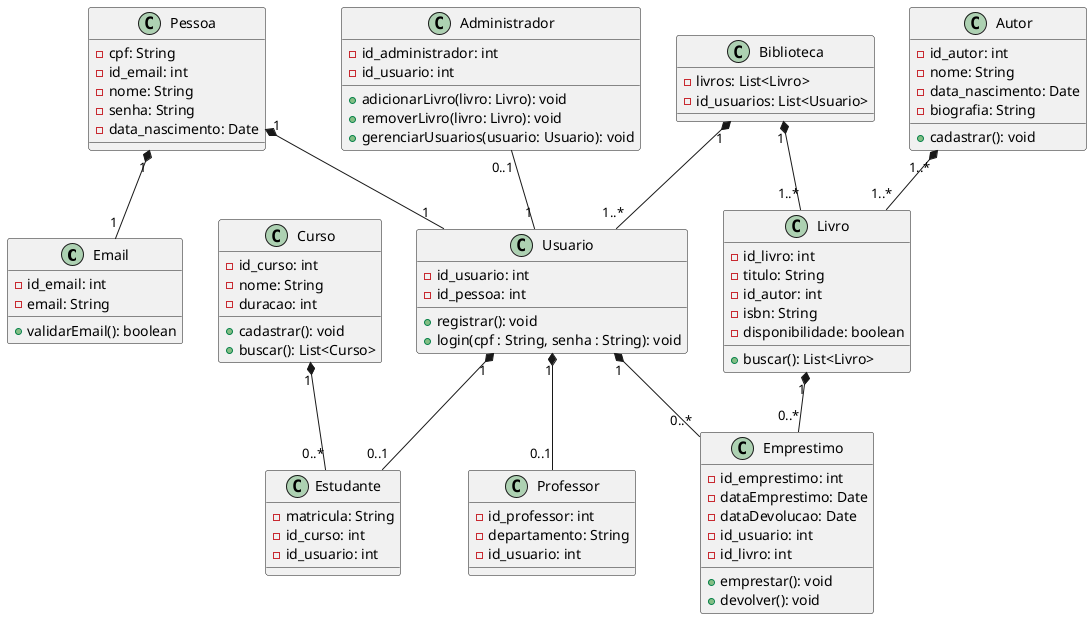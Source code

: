 @startuml Biblioteca

class Email {
  - id_email: int
  - email: String
  + validarEmail(): boolean
}

class Pessoa {
  - cpf: String
  - id_email: int
  - nome: String
  - senha: String
  - data_nascimento: Date
}

class Usuario {
  - id_usuario: int
  - id_pessoa: int
  + registrar(): void
  + login(cpf : String, senha : String): void
}

class Curso {
  - id_curso: int
  - nome: String
  - duracao: int
  + cadastrar(): void
  + buscar(): List<Curso>
}

class Estudante {
  - matricula: String
  - id_curso: int
  - id_usuario: int
}

class Professor {
  - id_professor: int
  - departamento: String
  - id_usuario: int
}


class Autor {
  - id_autor: int
  - nome: String
  - data_nascimento: Date
  - biografia: String
  + cadastrar(): void
}

class Livro {
  - id_livro: int
  - titulo: String
  - id_autor: int
  - isbn: String
  - disponibilidade: boolean
  + buscar(): List<Livro>
}

class Emprestimo {
  - id_emprestimo: int
  - dataEmprestimo: Date
  - dataDevolucao: Date
  - id_usuario: int
  - id_livro: int
  + emprestar(): void
  + devolver(): void
}

class Administrador {
  - id_administrador: int
  - id_usuario: int
  + adicionarLivro(livro: Livro): void
  + removerLivro(livro: Livro): void
  + gerenciarUsuarios(usuario: Usuario): void
}

class Biblioteca {
  - livros: List<Livro>
  - id_usuarios: List<Usuario>
}

Usuario "1" *-- "0..1" Estudante
Usuario "1" *-- "0..1" Professor

Livro "1" *-- "0..*" Emprestimo
Usuario "1" *-- "0..*" Emprestimo

Biblioteca "1" *-- "1..*" Livro
Biblioteca "1" *-- "1..*" Usuario

Administrador "0..1" -- "1" Usuario

Pessoa "1" *-- "1" Email
Pessoa "1" *-- "1" Usuario

Curso "1" *-- "0..*" Estudante

Autor "1..*" *-- "1..*" Livro

@enduml
